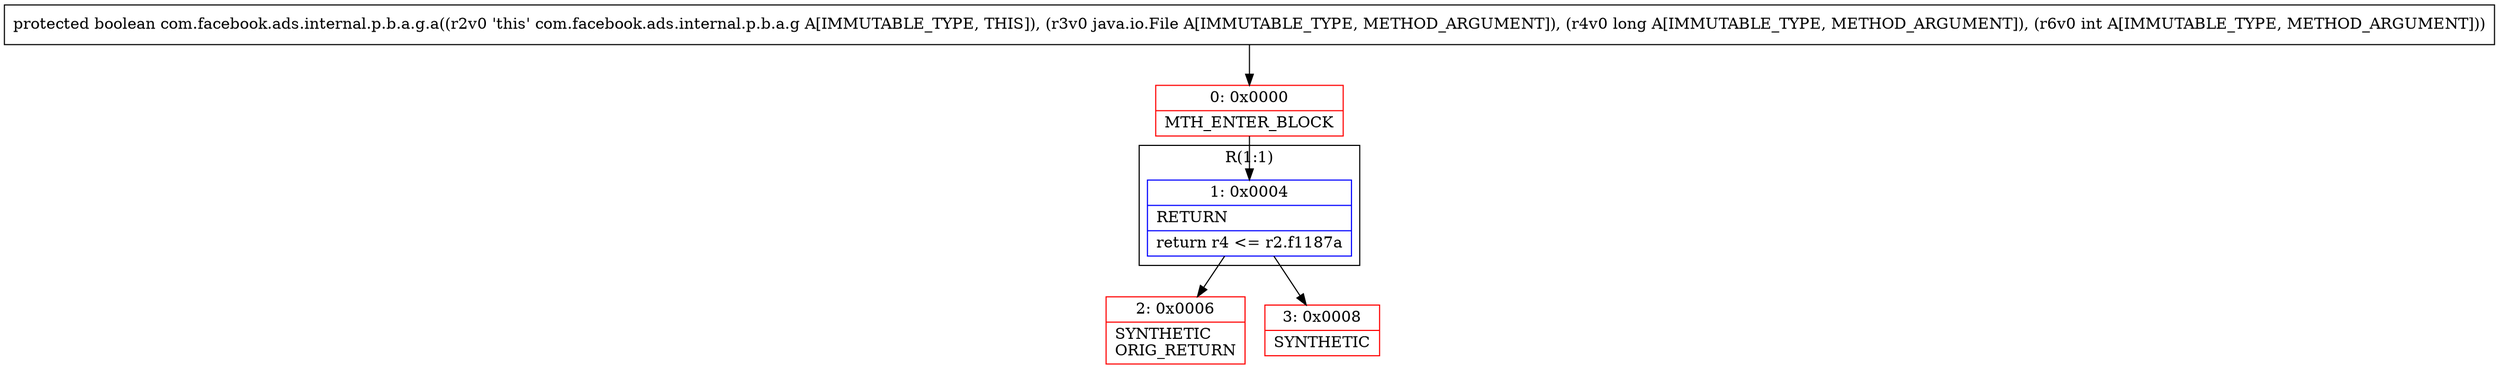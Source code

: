 digraph "CFG forcom.facebook.ads.internal.p.b.a.g.a(Ljava\/io\/File;JI)Z" {
subgraph cluster_Region_1932399709 {
label = "R(1:1)";
node [shape=record,color=blue];
Node_1 [shape=record,label="{1\:\ 0x0004|RETURN\l|return r4 \<= r2.f1187a\l}"];
}
Node_0 [shape=record,color=red,label="{0\:\ 0x0000|MTH_ENTER_BLOCK\l}"];
Node_2 [shape=record,color=red,label="{2\:\ 0x0006|SYNTHETIC\lORIG_RETURN\l}"];
Node_3 [shape=record,color=red,label="{3\:\ 0x0008|SYNTHETIC\l}"];
MethodNode[shape=record,label="{protected boolean com.facebook.ads.internal.p.b.a.g.a((r2v0 'this' com.facebook.ads.internal.p.b.a.g A[IMMUTABLE_TYPE, THIS]), (r3v0 java.io.File A[IMMUTABLE_TYPE, METHOD_ARGUMENT]), (r4v0 long A[IMMUTABLE_TYPE, METHOD_ARGUMENT]), (r6v0 int A[IMMUTABLE_TYPE, METHOD_ARGUMENT])) }"];
MethodNode -> Node_0;
Node_1 -> Node_2;
Node_1 -> Node_3;
Node_0 -> Node_1;
}

